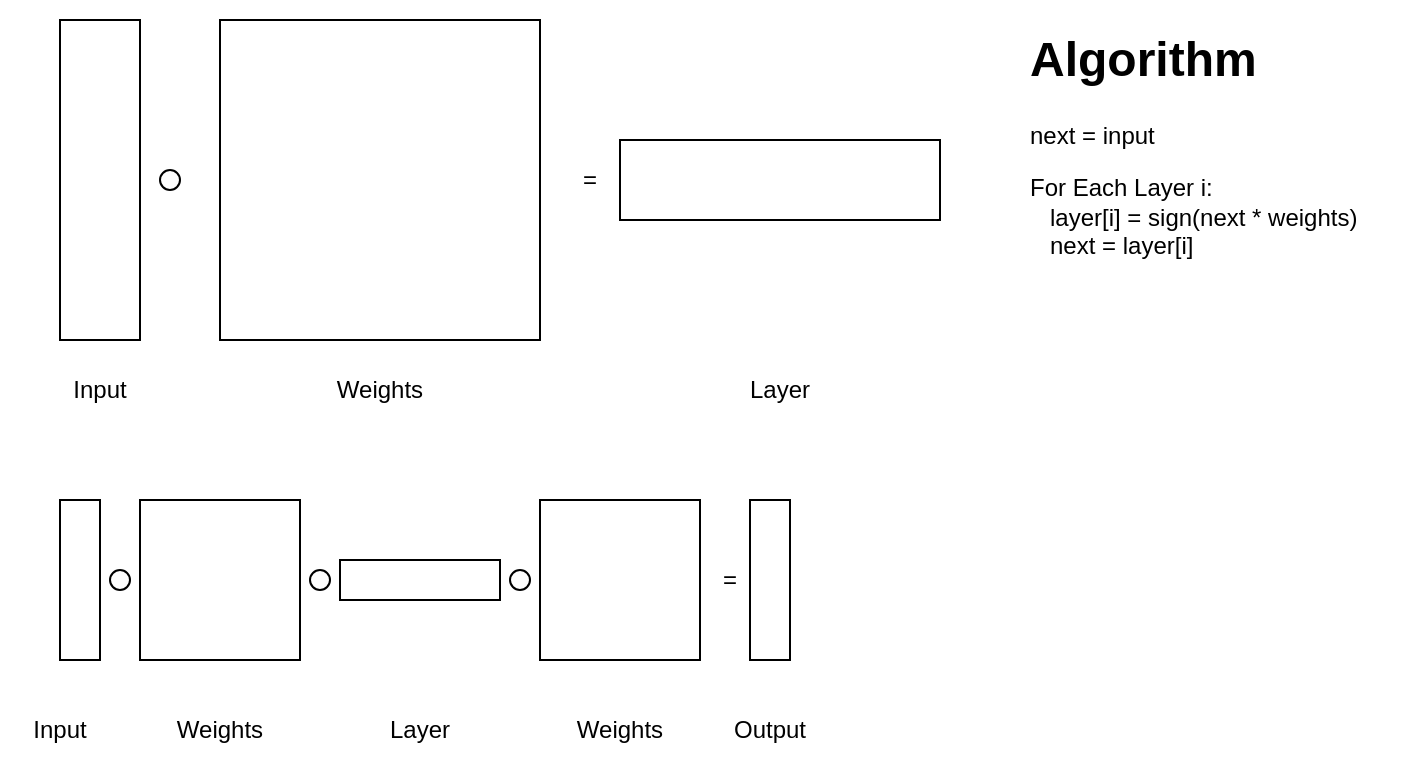 <mxfile>
    <diagram id="Fo_du0WFpvubYuw28d5q" name="Page-1">
        <mxGraphModel dx="962" dy="619" grid="1" gridSize="10" guides="1" tooltips="1" connect="1" arrows="1" fold="1" page="1" pageScale="1" pageWidth="850" pageHeight="1100" math="0" shadow="0">
            <root>
                <mxCell id="0"/>
                <mxCell id="1" parent="0"/>
                <mxCell id="2" value="" style="rounded=0;whiteSpace=wrap;html=1;" parent="1" vertex="1">
                    <mxGeometry x="80" y="40" width="40" height="160" as="geometry"/>
                </mxCell>
                <mxCell id="3" value="" style="rounded=0;whiteSpace=wrap;html=1;" parent="1" vertex="1">
                    <mxGeometry x="160" y="40" width="160" height="160" as="geometry"/>
                </mxCell>
                <mxCell id="4" value="" style="rounded=0;whiteSpace=wrap;html=1;direction=south;" parent="1" vertex="1">
                    <mxGeometry x="360" y="100" width="160" height="40" as="geometry"/>
                </mxCell>
                <mxCell id="5" value="Input" style="text;html=1;strokeColor=none;fillColor=none;align=center;verticalAlign=middle;whiteSpace=wrap;rounded=0;" parent="1" vertex="1">
                    <mxGeometry x="70" y="210" width="60" height="30" as="geometry"/>
                </mxCell>
                <mxCell id="6" value="Weights" style="text;html=1;strokeColor=none;fillColor=none;align=center;verticalAlign=middle;whiteSpace=wrap;rounded=0;" parent="1" vertex="1">
                    <mxGeometry x="210" y="210" width="60" height="30" as="geometry"/>
                </mxCell>
                <mxCell id="7" value="Layer" style="text;html=1;strokeColor=none;fillColor=none;align=center;verticalAlign=middle;whiteSpace=wrap;rounded=0;" parent="1" vertex="1">
                    <mxGeometry x="410" y="210" width="60" height="30" as="geometry"/>
                </mxCell>
                <mxCell id="9" value="" style="rounded=0;whiteSpace=wrap;html=1;" parent="1" vertex="1">
                    <mxGeometry x="80" y="280" width="20" height="80" as="geometry"/>
                </mxCell>
                <mxCell id="10" value="" style="rounded=0;whiteSpace=wrap;html=1;" parent="1" vertex="1">
                    <mxGeometry x="120" y="280" width="80" height="80" as="geometry"/>
                </mxCell>
                <mxCell id="12" value="" style="rounded=0;whiteSpace=wrap;html=1;" parent="1" vertex="1">
                    <mxGeometry x="320" y="280" width="80" height="80" as="geometry"/>
                </mxCell>
                <mxCell id="13" value="" style="rounded=0;whiteSpace=wrap;html=1;" parent="1" vertex="1">
                    <mxGeometry x="425" y="280" width="20" height="80" as="geometry"/>
                </mxCell>
                <mxCell id="14" value="" style="rounded=0;whiteSpace=wrap;html=1;direction=south;" parent="1" vertex="1">
                    <mxGeometry x="220" y="310" width="80" height="20" as="geometry"/>
                </mxCell>
                <mxCell id="15" value="Input" style="text;html=1;strokeColor=none;fillColor=none;align=center;verticalAlign=middle;whiteSpace=wrap;rounded=0;" parent="1" vertex="1">
                    <mxGeometry x="50" y="380" width="60" height="30" as="geometry"/>
                </mxCell>
                <mxCell id="16" value="Weights" style="text;html=1;strokeColor=none;fillColor=none;align=center;verticalAlign=middle;whiteSpace=wrap;rounded=0;" parent="1" vertex="1">
                    <mxGeometry x="130" y="380" width="60" height="30" as="geometry"/>
                </mxCell>
                <mxCell id="17" value="Weights" style="text;html=1;strokeColor=none;fillColor=none;align=center;verticalAlign=middle;whiteSpace=wrap;rounded=0;" parent="1" vertex="1">
                    <mxGeometry x="330" y="380" width="60" height="30" as="geometry"/>
                </mxCell>
                <mxCell id="18" value="Layer" style="text;html=1;strokeColor=none;fillColor=none;align=center;verticalAlign=middle;whiteSpace=wrap;rounded=0;" parent="1" vertex="1">
                    <mxGeometry x="230" y="380" width="60" height="30" as="geometry"/>
                </mxCell>
                <mxCell id="19" value="Output" style="text;html=1;strokeColor=none;fillColor=none;align=center;verticalAlign=middle;whiteSpace=wrap;rounded=0;" parent="1" vertex="1">
                    <mxGeometry x="405" y="380" width="60" height="30" as="geometry"/>
                </mxCell>
                <mxCell id="21" value="" style="ellipse;whiteSpace=wrap;html=1;aspect=fixed;" parent="1" vertex="1">
                    <mxGeometry x="130" y="115" width="10" height="10" as="geometry"/>
                </mxCell>
                <mxCell id="22" value="" style="ellipse;whiteSpace=wrap;html=1;aspect=fixed;" parent="1" vertex="1">
                    <mxGeometry x="105" y="315" width="10" height="10" as="geometry"/>
                </mxCell>
                <mxCell id="23" value="" style="ellipse;whiteSpace=wrap;html=1;aspect=fixed;" parent="1" vertex="1">
                    <mxGeometry x="205" y="315" width="10" height="10" as="geometry"/>
                </mxCell>
                <mxCell id="24" value="" style="ellipse;whiteSpace=wrap;html=1;aspect=fixed;" parent="1" vertex="1">
                    <mxGeometry x="305" y="315" width="10" height="10" as="geometry"/>
                </mxCell>
                <mxCell id="26" value="&lt;h1&gt;Algorithm&lt;/h1&gt;&lt;p&gt;next = input&lt;/p&gt;&lt;p&gt;For Each Layer i:&lt;br&gt;&amp;nbsp; &amp;nbsp;layer[i] = sign(next * weights)&lt;br&gt;&amp;nbsp; &amp;nbsp;next = layer[i]&lt;/p&gt;&lt;p&gt;&amp;nbsp; &amp;nbsp;&lt;br&gt;&amp;nbsp; &amp;nbsp;&lt;/p&gt;" style="text;html=1;strokeColor=none;fillColor=none;spacing=5;spacingTop=-20;whiteSpace=wrap;overflow=hidden;rounded=0;" parent="1" vertex="1">
                    <mxGeometry x="560" y="40" width="190" height="120" as="geometry"/>
                </mxCell>
                <mxCell id="27" value="=" style="text;html=1;strokeColor=none;fillColor=none;align=center;verticalAlign=middle;whiteSpace=wrap;rounded=0;" vertex="1" parent="1">
                    <mxGeometry x="315" y="105" width="60" height="30" as="geometry"/>
                </mxCell>
                <mxCell id="28" value="=" style="text;html=1;strokeColor=none;fillColor=none;align=center;verticalAlign=middle;whiteSpace=wrap;rounded=0;" vertex="1" parent="1">
                    <mxGeometry x="385" y="305" width="60" height="30" as="geometry"/>
                </mxCell>
            </root>
        </mxGraphModel>
    </diagram>
</mxfile>